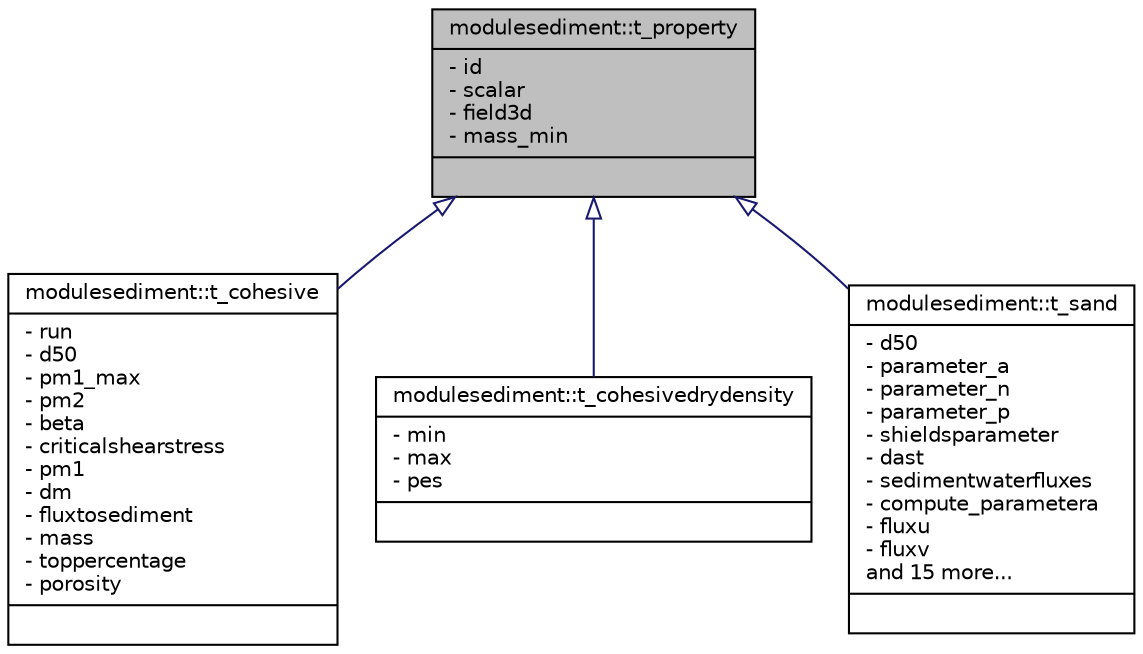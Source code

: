 digraph "modulesediment::t_property"
{
 // LATEX_PDF_SIZE
  edge [fontname="Helvetica",fontsize="10",labelfontname="Helvetica",labelfontsize="10"];
  node [fontname="Helvetica",fontsize="10",shape=record];
  Node1 [label="{modulesediment::t_property\n|- id\l- scalar\l- field3d\l- mass_min\l|}",height=0.2,width=0.4,color="black", fillcolor="grey75", style="filled", fontcolor="black",tooltip=" "];
  Node1 -> Node2 [dir="back",color="midnightblue",fontsize="10",style="solid",arrowtail="onormal",fontname="Helvetica"];
  Node2 [label="{modulesediment::t_cohesive\n|- run\l- d50\l- pm1_max\l- pm2\l- beta\l- criticalshearstress\l- pm1\l- dm\l- fluxtosediment\l- mass\l- toppercentage\l- porosity\l|}",height=0.2,width=0.4,color="black", fillcolor="white", style="filled",URL="$structmodulesediment_1_1t__cohesive.html",tooltip=" "];
  Node1 -> Node3 [dir="back",color="midnightblue",fontsize="10",style="solid",arrowtail="onormal",fontname="Helvetica"];
  Node3 [label="{modulesediment::t_cohesivedrydensity\n|- min\l- max\l- pes\l|}",height=0.2,width=0.4,color="black", fillcolor="white", style="filled",URL="$structmodulesediment_1_1t__cohesivedrydensity.html",tooltip=" "];
  Node1 -> Node4 [dir="back",color="midnightblue",fontsize="10",style="solid",arrowtail="onormal",fontname="Helvetica"];
  Node4 [label="{modulesediment::t_sand\n|- d50\l- parameter_a\l- parameter_n\l- parameter_p\l- shieldsparameter\l- dast\l- sedimentwaterfluxes\l- compute_parametera\l- fluxu\l- fluxv\land 15 more...\l|}",height=0.2,width=0.4,color="black", fillcolor="white", style="filled",URL="$structmodulesediment_1_1t__sand.html",tooltip=" "];
}
